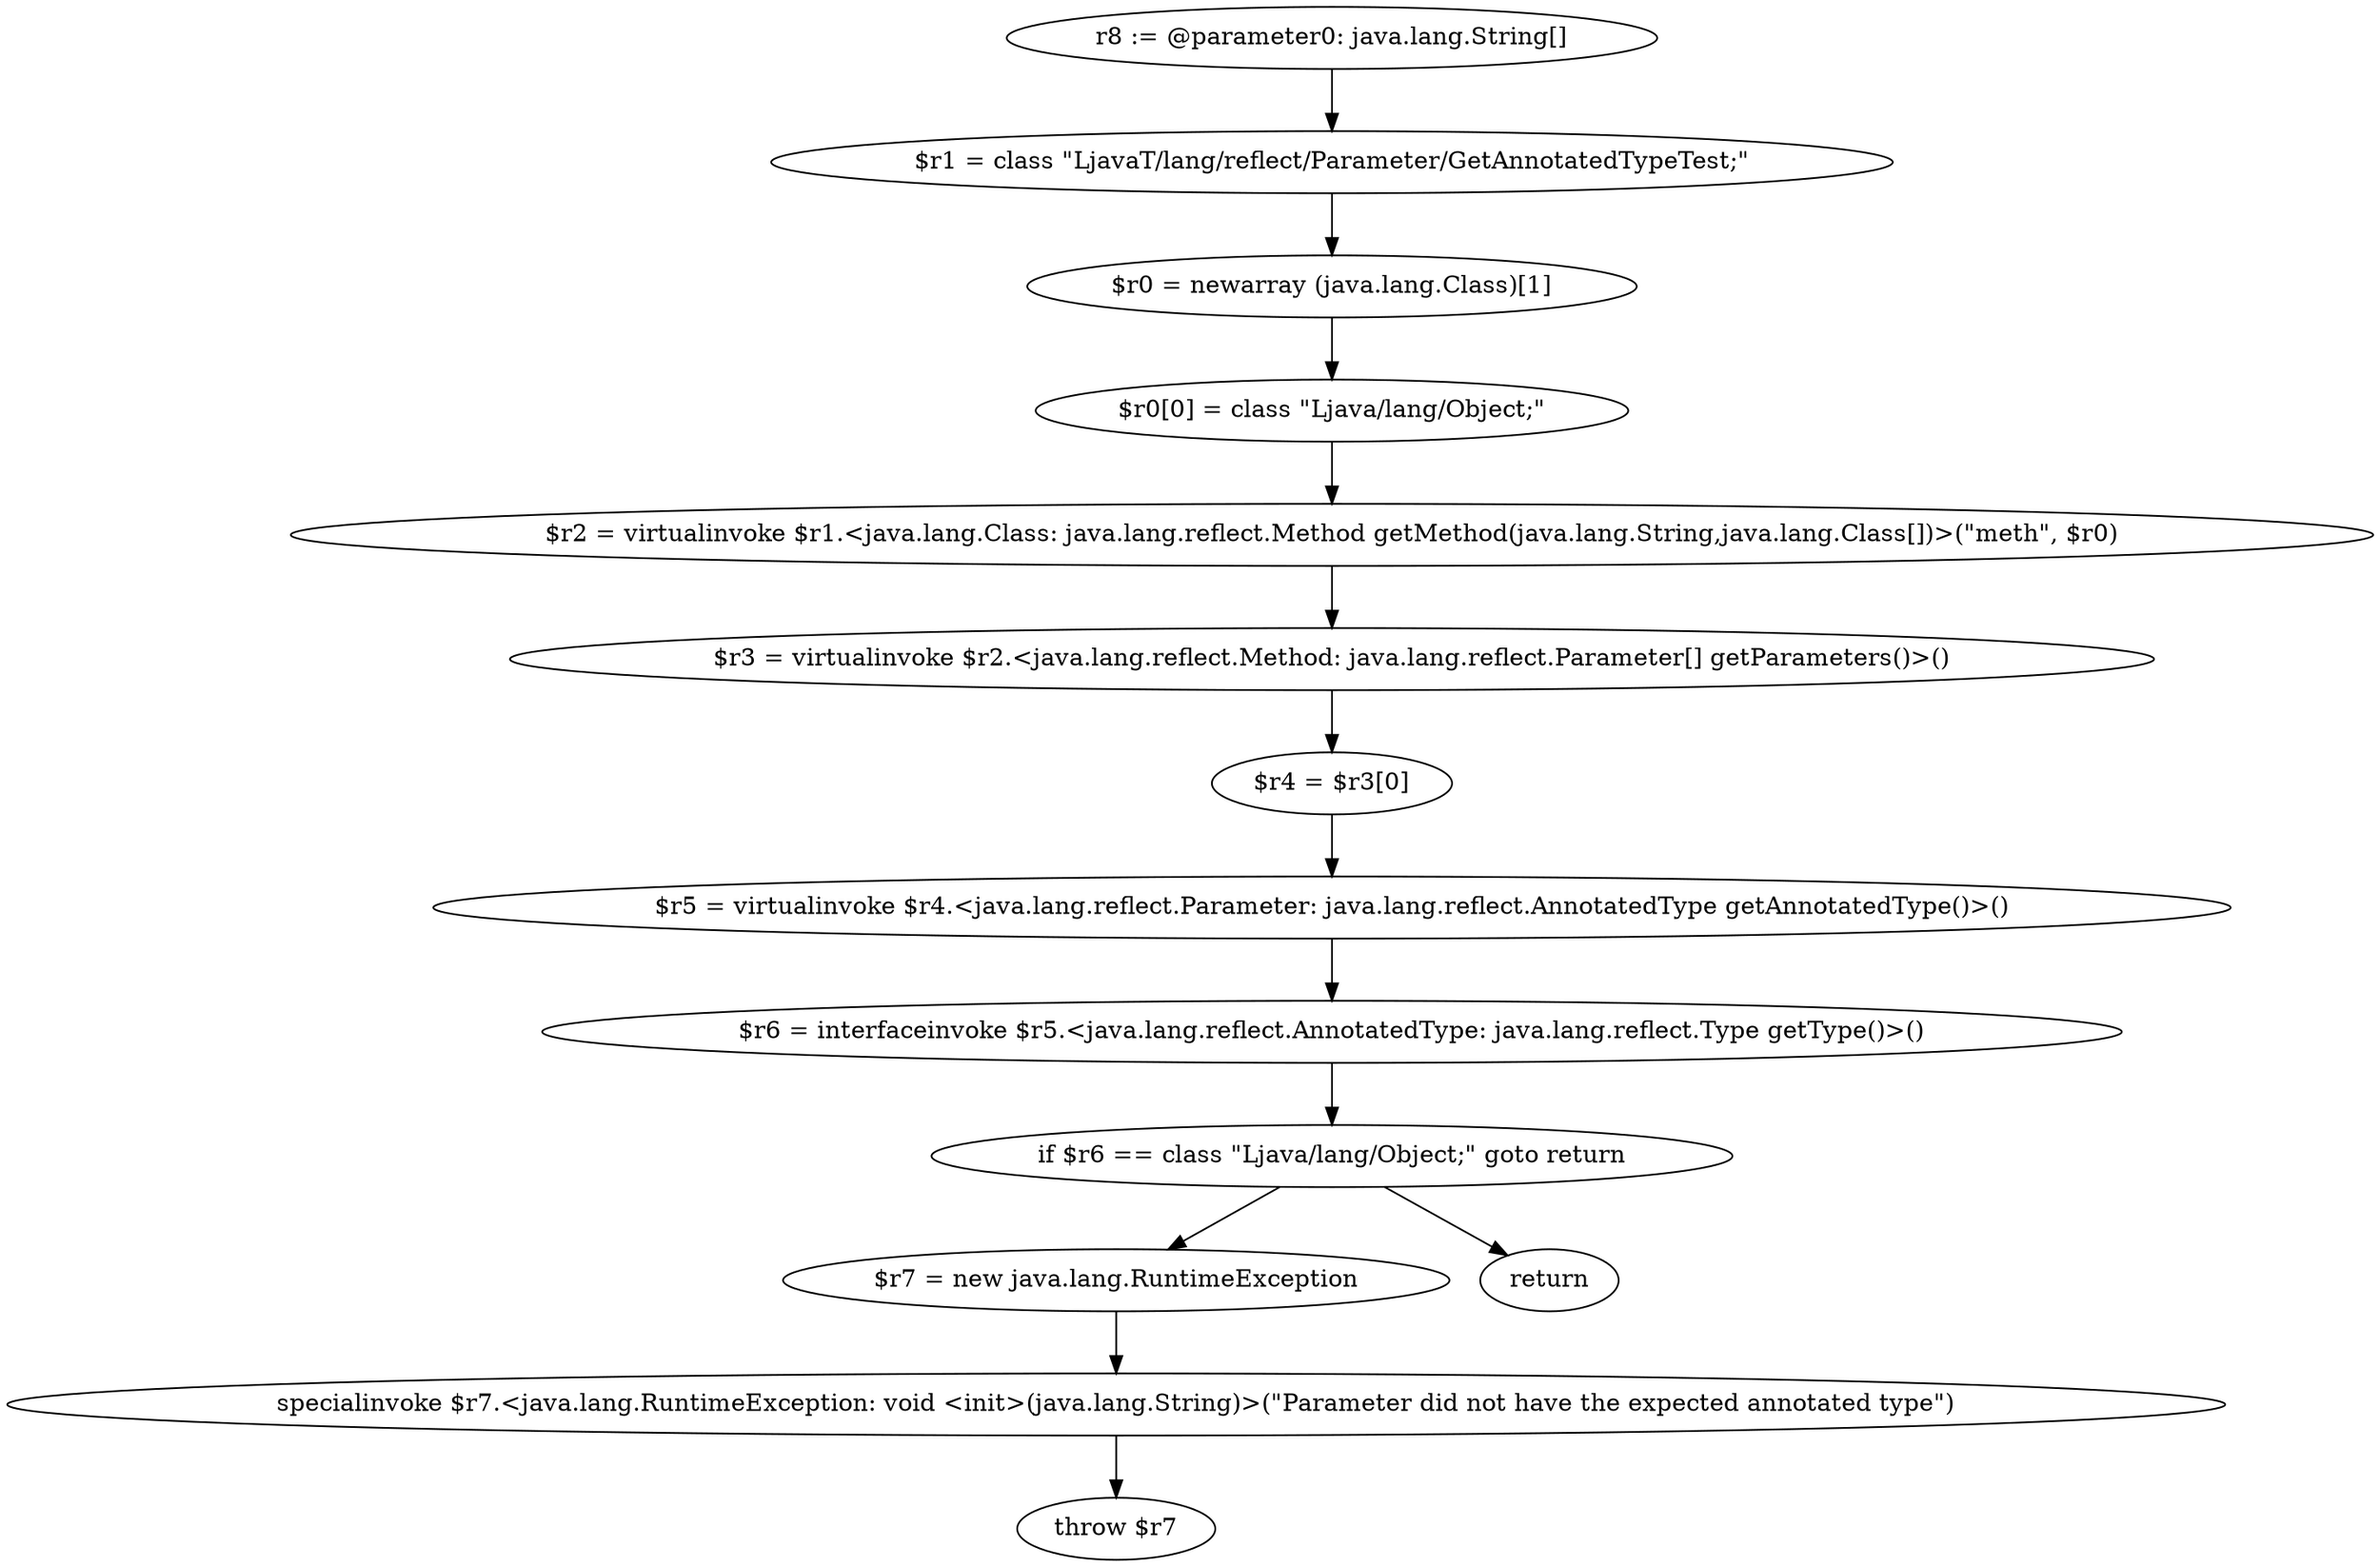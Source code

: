 digraph "unitGraph" {
    "r8 := @parameter0: java.lang.String[]"
    "$r1 = class \"LjavaT/lang/reflect/Parameter/GetAnnotatedTypeTest;\""
    "$r0 = newarray (java.lang.Class)[1]"
    "$r0[0] = class \"Ljava/lang/Object;\""
    "$r2 = virtualinvoke $r1.<java.lang.Class: java.lang.reflect.Method getMethod(java.lang.String,java.lang.Class[])>(\"meth\", $r0)"
    "$r3 = virtualinvoke $r2.<java.lang.reflect.Method: java.lang.reflect.Parameter[] getParameters()>()"
    "$r4 = $r3[0]"
    "$r5 = virtualinvoke $r4.<java.lang.reflect.Parameter: java.lang.reflect.AnnotatedType getAnnotatedType()>()"
    "$r6 = interfaceinvoke $r5.<java.lang.reflect.AnnotatedType: java.lang.reflect.Type getType()>()"
    "if $r6 == class \"Ljava/lang/Object;\" goto return"
    "$r7 = new java.lang.RuntimeException"
    "specialinvoke $r7.<java.lang.RuntimeException: void <init>(java.lang.String)>(\"Parameter did not have the expected annotated type\")"
    "throw $r7"
    "return"
    "r8 := @parameter0: java.lang.String[]"->"$r1 = class \"LjavaT/lang/reflect/Parameter/GetAnnotatedTypeTest;\"";
    "$r1 = class \"LjavaT/lang/reflect/Parameter/GetAnnotatedTypeTest;\""->"$r0 = newarray (java.lang.Class)[1]";
    "$r0 = newarray (java.lang.Class)[1]"->"$r0[0] = class \"Ljava/lang/Object;\"";
    "$r0[0] = class \"Ljava/lang/Object;\""->"$r2 = virtualinvoke $r1.<java.lang.Class: java.lang.reflect.Method getMethod(java.lang.String,java.lang.Class[])>(\"meth\", $r0)";
    "$r2 = virtualinvoke $r1.<java.lang.Class: java.lang.reflect.Method getMethod(java.lang.String,java.lang.Class[])>(\"meth\", $r0)"->"$r3 = virtualinvoke $r2.<java.lang.reflect.Method: java.lang.reflect.Parameter[] getParameters()>()";
    "$r3 = virtualinvoke $r2.<java.lang.reflect.Method: java.lang.reflect.Parameter[] getParameters()>()"->"$r4 = $r3[0]";
    "$r4 = $r3[0]"->"$r5 = virtualinvoke $r4.<java.lang.reflect.Parameter: java.lang.reflect.AnnotatedType getAnnotatedType()>()";
    "$r5 = virtualinvoke $r4.<java.lang.reflect.Parameter: java.lang.reflect.AnnotatedType getAnnotatedType()>()"->"$r6 = interfaceinvoke $r5.<java.lang.reflect.AnnotatedType: java.lang.reflect.Type getType()>()";
    "$r6 = interfaceinvoke $r5.<java.lang.reflect.AnnotatedType: java.lang.reflect.Type getType()>()"->"if $r6 == class \"Ljava/lang/Object;\" goto return";
    "if $r6 == class \"Ljava/lang/Object;\" goto return"->"$r7 = new java.lang.RuntimeException";
    "if $r6 == class \"Ljava/lang/Object;\" goto return"->"return";
    "$r7 = new java.lang.RuntimeException"->"specialinvoke $r7.<java.lang.RuntimeException: void <init>(java.lang.String)>(\"Parameter did not have the expected annotated type\")";
    "specialinvoke $r7.<java.lang.RuntimeException: void <init>(java.lang.String)>(\"Parameter did not have the expected annotated type\")"->"throw $r7";
}

